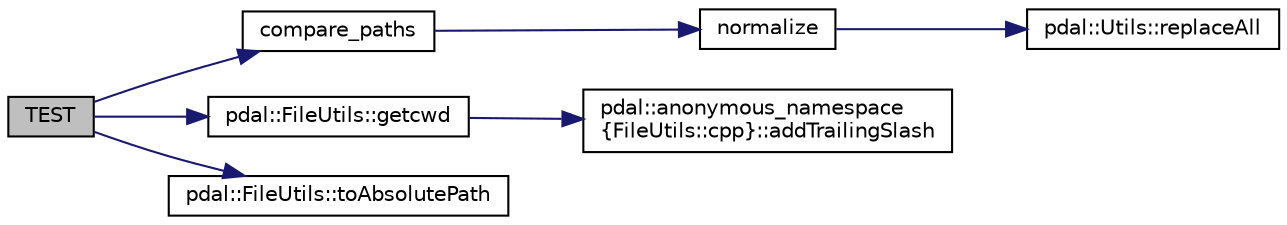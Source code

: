 digraph "TEST"
{
  edge [fontname="Helvetica",fontsize="10",labelfontname="Helvetica",labelfontsize="10"];
  node [fontname="Helvetica",fontsize="10",shape=record];
  rankdir="LR";
  Node1 [label="TEST",height=0.2,width=0.4,color="black", fillcolor="grey75", style="filled", fontcolor="black"];
  Node1 -> Node2 [color="midnightblue",fontsize="10",style="solid",fontname="Helvetica"];
  Node2 [label="compare_paths",height=0.2,width=0.4,color="black", fillcolor="white", style="filled",URL="$FileUtilsTest_8cpp.html#af85c61937096107088ccbf22a2e09893"];
  Node2 -> Node3 [color="midnightblue",fontsize="10",style="solid",fontname="Helvetica"];
  Node3 [label="normalize",height=0.2,width=0.4,color="black", fillcolor="white", style="filled",URL="$FileUtilsTest_8cpp.html#a809e57f16a2ecba672d76c08f2c0d641"];
  Node3 -> Node4 [color="midnightblue",fontsize="10",style="solid",fontname="Helvetica"];
  Node4 [label="pdal::Utils::replaceAll",height=0.2,width=0.4,color="black", fillcolor="white", style="filled",URL="$namespacepdal_1_1Utils.html#aee933a3f2afb351283582a3a50319fca"];
  Node1 -> Node5 [color="midnightblue",fontsize="10",style="solid",fontname="Helvetica"];
  Node5 [label="pdal::FileUtils::getcwd",height=0.2,width=0.4,color="black", fillcolor="white", style="filled",URL="$namespacepdal_1_1FileUtils.html#aaefff27887e79bd57731bd3b79d988d2"];
  Node5 -> Node6 [color="midnightblue",fontsize="10",style="solid",fontname="Helvetica"];
  Node6 [label="pdal::anonymous_namespace\l\{FileUtils::cpp\}::addTrailingSlash",height=0.2,width=0.4,color="black", fillcolor="white", style="filled",URL="$namespacepdal_1_1anonymous__namespace_02FileUtils_8cpp_03.html#a0a1aac9074a6c100f36e9e39050d42d6"];
  Node1 -> Node7 [color="midnightblue",fontsize="10",style="solid",fontname="Helvetica"];
  Node7 [label="pdal::FileUtils::toAbsolutePath",height=0.2,width=0.4,color="black", fillcolor="white", style="filled",URL="$namespacepdal_1_1FileUtils.html#a538c47da3e98daa37d68b568ca849ac9"];
}

